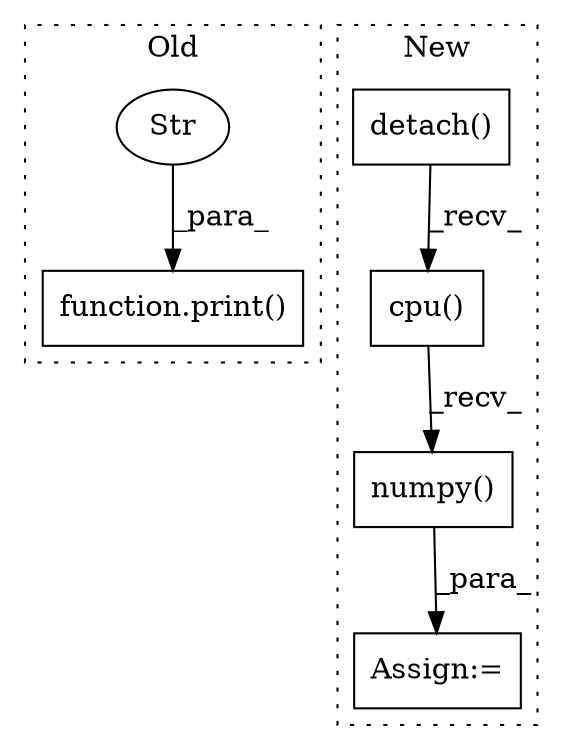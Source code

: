 digraph G {
subgraph cluster0 {
1 [label="function.print()" a="75" s="2926,3087" l="6,1" shape="box"];
3 [label="Str" a="66" s="2932" l="155" shape="ellipse"];
label = "Old";
style="dotted";
}
subgraph cluster1 {
2 [label="detach()" a="75" s="3315" l="73" shape="box"];
4 [label="numpy()" a="75" s="3595" l="27" shape="box"];
5 [label="Assign:=" a="68" s="3592" l="3" shape="box"];
6 [label="cpu()" a="75" s="3595" l="19" shape="box"];
label = "New";
style="dotted";
}
2 -> 6 [label="_recv_"];
3 -> 1 [label="_para_"];
4 -> 5 [label="_para_"];
6 -> 4 [label="_recv_"];
}